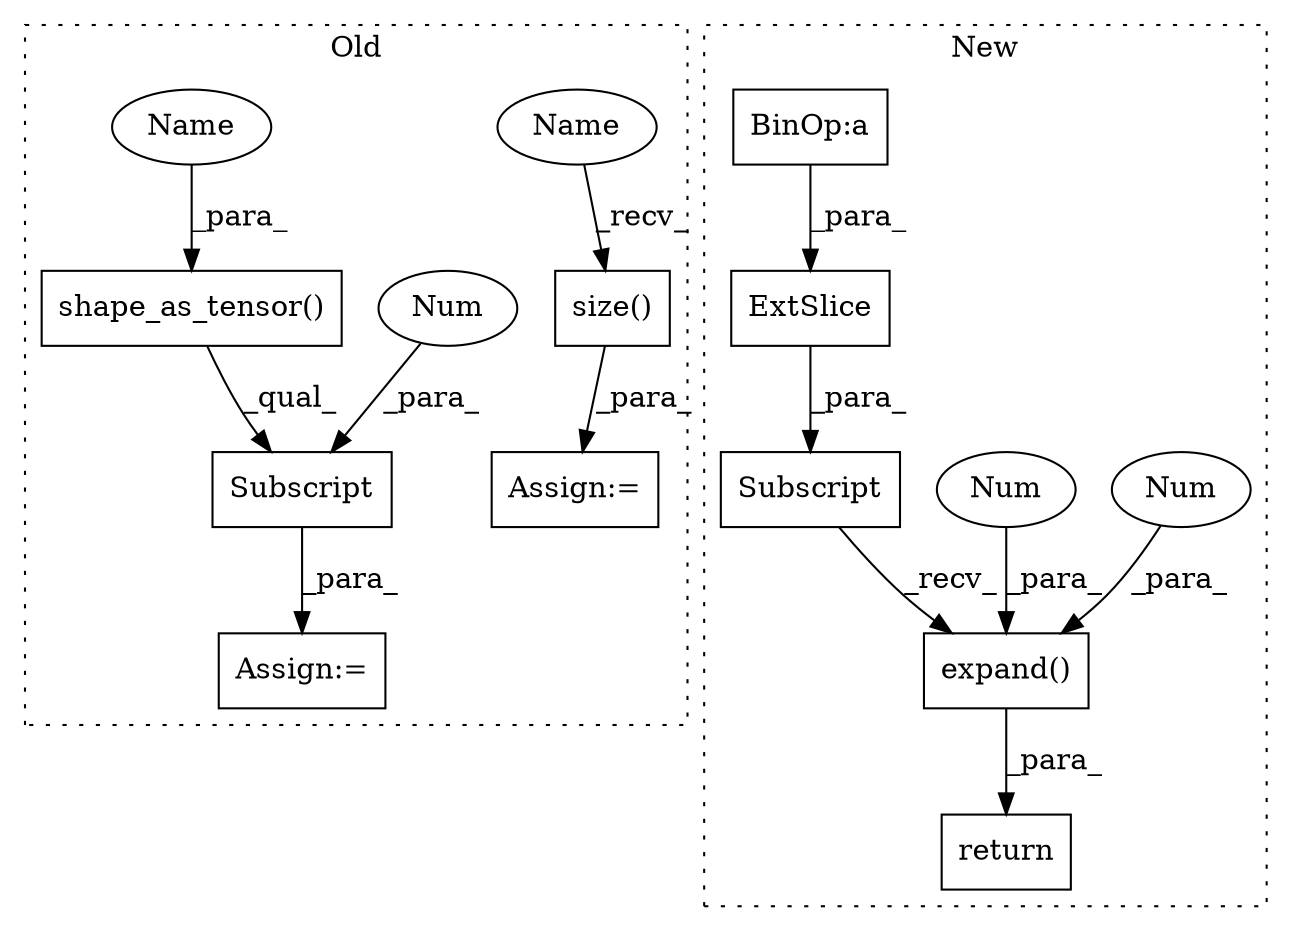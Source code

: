 digraph G {
subgraph cluster0 {
1 [label="size()" a="75" s="2253" l="12" shape="box"];
8 [label="Assign:=" a="68" s="2241" l="12" shape="box"];
10 [label="shape_as_tensor()" a="75" s="2977,3019" l="37,1" shape="box"];
11 [label="Subscript" a="63" s="2977,0" l="46,0" shape="box"];
12 [label="Num" a="76" s="3021" l="1" shape="ellipse"];
13 [label="Assign:=" a="68" s="2974" l="3" shape="box"];
14 [label="Name" a="87" s="2253" l="5" shape="ellipse"];
15 [label="Name" a="87" s="3014" l="5" shape="ellipse"];
label = "Old";
style="dotted";
}
subgraph cluster1 {
2 [label="expand()" a="75" s="3056,3113" l="47,1" shape="box"];
3 [label="Num" a="76" s="3111" l="2" shape="ellipse"];
4 [label="Num" a="76" s="3108" l="1" shape="ellipse"];
5 [label="Subscript" a="63" s="3056,0" l="39,0" shape="box"];
6 [label="ExtSlice" a="85" s="3056" l="4" shape="box"];
7 [label="BinOp:a" a="82" s="3085" l="3" shape="box"];
9 [label="return" a="93" s="3049" l="7" shape="box"];
label = "New";
style="dotted";
}
1 -> 8 [label="_para_"];
2 -> 9 [label="_para_"];
3 -> 2 [label="_para_"];
4 -> 2 [label="_para_"];
5 -> 2 [label="_recv_"];
6 -> 5 [label="_para_"];
7 -> 6 [label="_para_"];
10 -> 11 [label="_qual_"];
11 -> 13 [label="_para_"];
12 -> 11 [label="_para_"];
14 -> 1 [label="_recv_"];
15 -> 10 [label="_para_"];
}